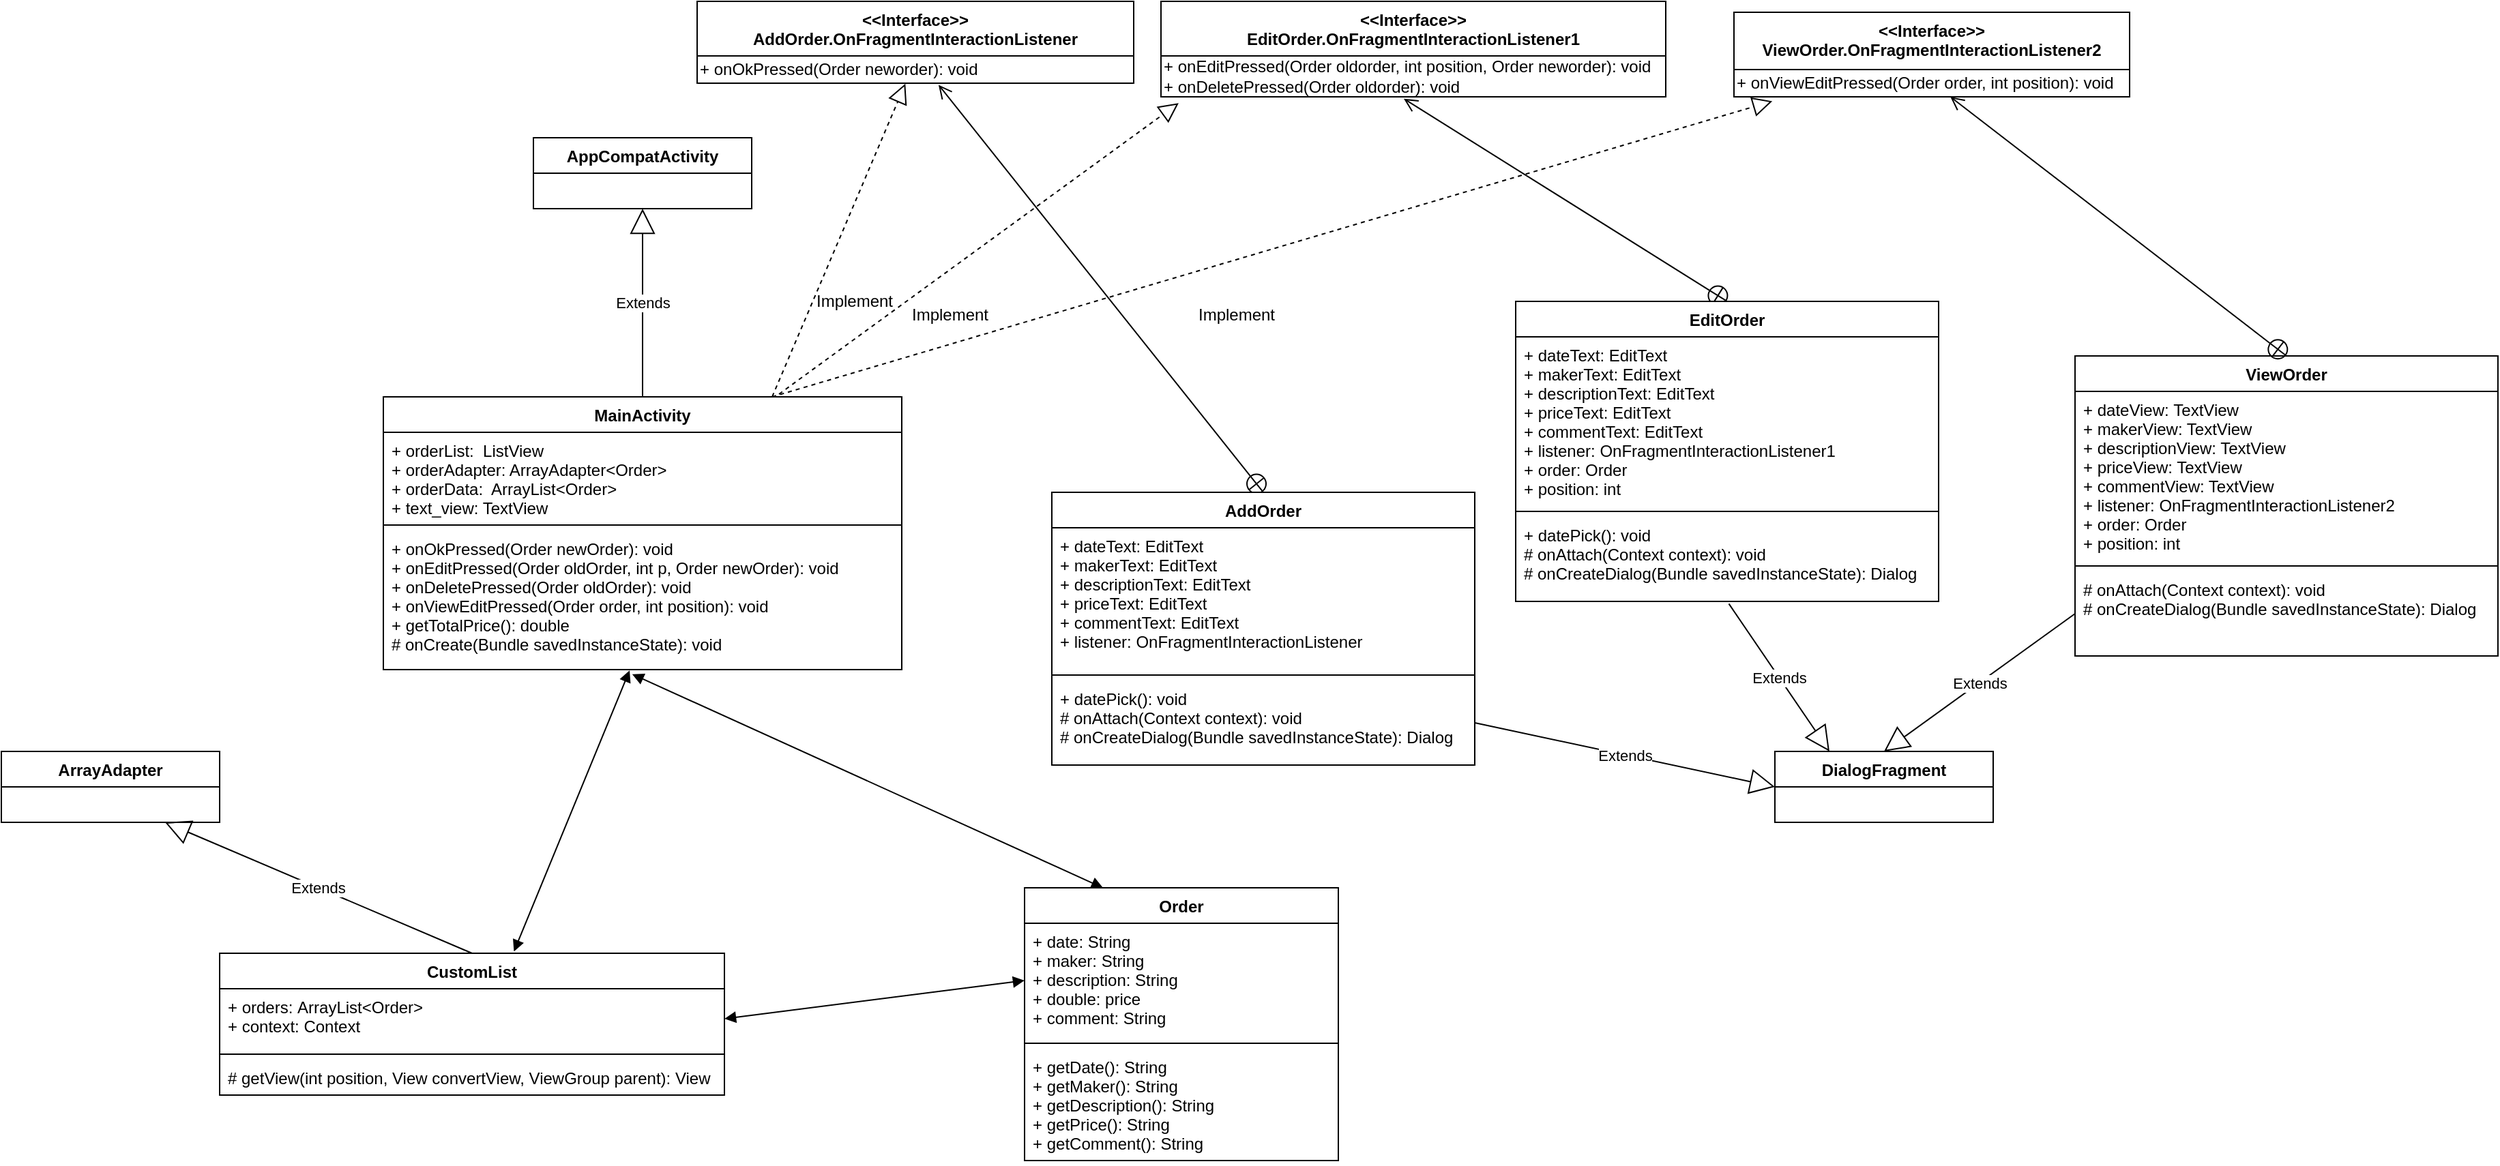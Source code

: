 <mxfile version="13.7.3" type="google"><diagram id="C5RBs43oDa-KdzZeNtuy" name="Page-1"><mxGraphModel dx="2957" dy="2136" grid="1" gridSize="10" guides="1" tooltips="1" connect="1" arrows="1" fold="1" page="1" pageScale="1" pageWidth="827" pageHeight="1169" math="0" shadow="0"><root><mxCell id="WIyWlLk6GJQsqaUBKTNV-0"/><mxCell id="WIyWlLk6GJQsqaUBKTNV-1" parent="WIyWlLk6GJQsqaUBKTNV-0"/><mxCell id="y-Up27hYfdbPj8U_xlZw-13" value="ViewOrder" style="swimlane;fontStyle=1;align=center;verticalAlign=top;childLayout=stackLayout;horizontal=1;startSize=26;horizontalStack=0;resizeParent=1;resizeParentMax=0;resizeLast=0;collapsible=1;marginBottom=0;" vertex="1" parent="WIyWlLk6GJQsqaUBKTNV-1"><mxGeometry x="1120" y="210" width="310" height="220" as="geometry"/></mxCell><mxCell id="y-Up27hYfdbPj8U_xlZw-14" value="+ dateView: TextView&#10;+ makerView: TextView&#10;+ descriptionView: TextView&#10;+ priceView: TextView&#10;+ commentView: TextView&#10;+ listener: OnFragmentInteractionListener2&#10;+ order: Order&#10;+ position: int" style="text;strokeColor=none;fillColor=none;align=left;verticalAlign=top;spacingLeft=4;spacingRight=4;overflow=hidden;rotatable=0;points=[[0,0.5],[1,0.5]];portConstraint=eastwest;" vertex="1" parent="y-Up27hYfdbPj8U_xlZw-13"><mxGeometry y="26" width="310" height="124" as="geometry"/></mxCell><mxCell id="y-Up27hYfdbPj8U_xlZw-15" value="" style="line;strokeWidth=1;fillColor=none;align=left;verticalAlign=middle;spacingTop=-1;spacingLeft=3;spacingRight=3;rotatable=0;labelPosition=right;points=[];portConstraint=eastwest;" vertex="1" parent="y-Up27hYfdbPj8U_xlZw-13"><mxGeometry y="150" width="310" height="8" as="geometry"/></mxCell><mxCell id="y-Up27hYfdbPj8U_xlZw-16" value="# onAttach(Context context): void&#10;# onCreateDialog(Bundle savedInstanceState): Dialog" style="text;strokeColor=none;fillColor=none;align=left;verticalAlign=top;spacingLeft=4;spacingRight=4;overflow=hidden;rotatable=0;points=[[0,0.5],[1,0.5]];portConstraint=eastwest;" vertex="1" parent="y-Up27hYfdbPj8U_xlZw-13"><mxGeometry y="158" width="310" height="62" as="geometry"/></mxCell><mxCell id="y-Up27hYfdbPj8U_xlZw-21" value="Extends" style="endArrow=block;endSize=16;endFill=0;html=1;exitX=0.5;exitY=0;exitDx=0;exitDy=0;entryX=0.5;entryY=1;entryDx=0;entryDy=0;" edge="1" parent="WIyWlLk6GJQsqaUBKTNV-1" source="y-Up27hYfdbPj8U_xlZw-0" target="y-Up27hYfdbPj8U_xlZw-30"><mxGeometry width="160" relative="1" as="geometry"><mxPoint x="49.5" y="192" as="sourcePoint"/><mxPoint x="70" y="112" as="targetPoint"/></mxGeometry></mxCell><mxCell id="y-Up27hYfdbPj8U_xlZw-0" value="MainActivity" style="swimlane;fontStyle=1;align=center;verticalAlign=top;childLayout=stackLayout;horizontal=1;startSize=26;horizontalStack=0;resizeParent=1;resizeParentMax=0;resizeLast=0;collapsible=1;marginBottom=0;" vertex="1" parent="WIyWlLk6GJQsqaUBKTNV-1"><mxGeometry x="-120" y="240" width="380" height="200" as="geometry"/></mxCell><mxCell id="y-Up27hYfdbPj8U_xlZw-1" value="+ orderList:  ListView&#10;+ orderAdapter: ArrayAdapter&lt;Order&gt;&#10;+ orderData:  ArrayList&lt;Order&gt;&#10;+ text_view: TextView" style="text;strokeColor=none;fillColor=none;align=left;verticalAlign=top;spacingLeft=4;spacingRight=4;overflow=hidden;rotatable=0;points=[[0,0.5],[1,0.5]];portConstraint=eastwest;" vertex="1" parent="y-Up27hYfdbPj8U_xlZw-0"><mxGeometry y="26" width="380" height="64" as="geometry"/></mxCell><mxCell id="y-Up27hYfdbPj8U_xlZw-2" value="" style="line;strokeWidth=1;fillColor=none;align=left;verticalAlign=middle;spacingTop=-1;spacingLeft=3;spacingRight=3;rotatable=0;labelPosition=right;points=[];portConstraint=eastwest;" vertex="1" parent="y-Up27hYfdbPj8U_xlZw-0"><mxGeometry y="90" width="380" height="8" as="geometry"/></mxCell><mxCell id="y-Up27hYfdbPj8U_xlZw-3" value="+ onOkPressed(Order newOrder): void&#10;+ onEditPressed(Order oldOrder, int p, Order newOrder): void&#10;+ onDeletePressed(Order oldOrder): void&#10;+ onViewEditPressed(Order order, int position): void&#10;+ getTotalPrice(): double&#10;# onCreate(Bundle savedInstanceState): void" style="text;strokeColor=none;fillColor=none;align=left;verticalAlign=top;spacingLeft=4;spacingRight=4;overflow=hidden;rotatable=0;points=[[0,0.5],[1,0.5]];portConstraint=eastwest;" vertex="1" parent="y-Up27hYfdbPj8U_xlZw-0"><mxGeometry y="98" width="380" height="102" as="geometry"/></mxCell><mxCell id="y-Up27hYfdbPj8U_xlZw-30" value="AppCompatActivity" style="swimlane;fontStyle=1;align=center;verticalAlign=top;childLayout=stackLayout;horizontal=1;startSize=26;horizontalStack=0;resizeParent=1;resizeParentMax=0;resizeLast=0;collapsible=1;marginBottom=0;" vertex="1" parent="WIyWlLk6GJQsqaUBKTNV-1"><mxGeometry x="-10" y="50" width="160" height="52" as="geometry"/></mxCell><mxCell id="y-Up27hYfdbPj8U_xlZw-41" value="" style="endArrow=open;startArrow=circlePlus;endFill=0;startFill=0;endSize=8;html=1;entryX=0.553;entryY=1.06;entryDx=0;entryDy=0;entryPerimeter=0;exitX=0.5;exitY=0;exitDx=0;exitDy=0;" edge="1" parent="WIyWlLk6GJQsqaUBKTNV-1" source="y-Up27hYfdbPj8U_xlZw-5" target="y-Up27hYfdbPj8U_xlZw-84"><mxGeometry width="160" relative="1" as="geometry"><mxPoint x="430.005" y="220" as="sourcePoint"/><mxPoint x="324.756" y="66.2" as="targetPoint"/><Array as="points"/></mxGeometry></mxCell><mxCell id="y-Up27hYfdbPj8U_xlZw-42" value="" style="endArrow=open;startArrow=circlePlus;endFill=0;startFill=0;endSize=8;html=1;entryX=0.547;entryY=1;entryDx=0;entryDy=0;entryPerimeter=0;exitX=0.5;exitY=0;exitDx=0;exitDy=0;" edge="1" parent="WIyWlLk6GJQsqaUBKTNV-1" source="y-Up27hYfdbPj8U_xlZw-13" target="y-Up27hYfdbPj8U_xlZw-40"><mxGeometry width="160" relative="1" as="geometry"><mxPoint x="1063.295" y="220" as="sourcePoint"/><mxPoint x="1050" y="160" as="targetPoint"/><Array as="points"/></mxGeometry></mxCell><mxCell id="y-Up27hYfdbPj8U_xlZw-43" value="" style="endArrow=open;startArrow=circlePlus;endFill=0;startFill=0;endSize=8;html=1;entryX=0.481;entryY=1.047;entryDx=0;entryDy=0;entryPerimeter=0;exitX=0.5;exitY=0;exitDx=0;exitDy=0;" edge="1" parent="WIyWlLk6GJQsqaUBKTNV-1" source="y-Up27hYfdbPj8U_xlZw-9" target="y-Up27hYfdbPj8U_xlZw-38"><mxGeometry width="160" relative="1" as="geometry"><mxPoint x="803.295" y="230" as="sourcePoint"/><mxPoint x="790.0" y="170" as="targetPoint"/><Array as="points"/></mxGeometry></mxCell><mxCell id="y-Up27hYfdbPj8U_xlZw-44" value="" style="endArrow=block;dashed=1;endFill=0;endSize=12;html=1;exitX=0.75;exitY=0;exitDx=0;exitDy=0;entryX=0.477;entryY=1.02;entryDx=0;entryDy=0;entryPerimeter=0;" edge="1" parent="WIyWlLk6GJQsqaUBKTNV-1" source="y-Up27hYfdbPj8U_xlZw-0" target="y-Up27hYfdbPj8U_xlZw-84"><mxGeometry width="160" relative="1" as="geometry"><mxPoint x="185" y="230" as="sourcePoint"/><mxPoint x="285.192" y="68.6" as="targetPoint"/></mxGeometry></mxCell><mxCell id="y-Up27hYfdbPj8U_xlZw-45" value="Implement" style="text;html=1;align=center;verticalAlign=middle;resizable=0;points=[];autosize=1;" vertex="1" parent="WIyWlLk6GJQsqaUBKTNV-1"><mxGeometry x="190" y="160" width="70" height="20" as="geometry"/></mxCell><mxCell id="y-Up27hYfdbPj8U_xlZw-46" value="" style="endArrow=block;dashed=1;endFill=0;endSize=12;html=1;exitX=0.75;exitY=0;exitDx=0;exitDy=0;entryX=0.097;entryY=1.16;entryDx=0;entryDy=0;entryPerimeter=0;" edge="1" parent="WIyWlLk6GJQsqaUBKTNV-1" source="y-Up27hYfdbPj8U_xlZw-0" target="y-Up27hYfdbPj8U_xlZw-40"><mxGeometry width="160" relative="1" as="geometry"><mxPoint x="305" y="225" as="sourcePoint"/><mxPoint x="348.2" y="135" as="targetPoint"/></mxGeometry></mxCell><mxCell id="y-Up27hYfdbPj8U_xlZw-47" value="Implement" style="text;html=1;align=center;verticalAlign=middle;resizable=0;points=[];autosize=1;" vertex="1" parent="WIyWlLk6GJQsqaUBKTNV-1"><mxGeometry x="470" y="170" width="70" height="20" as="geometry"/></mxCell><mxCell id="y-Up27hYfdbPj8U_xlZw-48" value="" style="endArrow=block;dashed=1;endFill=0;endSize=12;html=1;entryX=0.035;entryY=1.153;entryDx=0;entryDy=0;entryPerimeter=0;" edge="1" parent="WIyWlLk6GJQsqaUBKTNV-1" target="y-Up27hYfdbPj8U_xlZw-38"><mxGeometry width="160" relative="1" as="geometry"><mxPoint x="170" y="238" as="sourcePoint"/><mxPoint x="298.2" y="130" as="targetPoint"/></mxGeometry></mxCell><mxCell id="y-Up27hYfdbPj8U_xlZw-49" value="Implement" style="text;html=1;align=center;verticalAlign=middle;resizable=0;points=[];autosize=1;" vertex="1" parent="WIyWlLk6GJQsqaUBKTNV-1"><mxGeometry x="260" y="170" width="70" height="20" as="geometry"/></mxCell><mxCell id="y-Up27hYfdbPj8U_xlZw-9" value="EditOrder" style="swimlane;fontStyle=1;align=center;verticalAlign=top;childLayout=stackLayout;horizontal=1;startSize=26;horizontalStack=0;resizeParent=1;resizeParentMax=0;resizeLast=0;collapsible=1;marginBottom=0;" vertex="1" parent="WIyWlLk6GJQsqaUBKTNV-1"><mxGeometry x="710" y="170" width="310" height="220" as="geometry"/></mxCell><mxCell id="y-Up27hYfdbPj8U_xlZw-10" value="+ dateText: EditText&#10;+ makerText: EditText&#10;+ descriptionText: EditText&#10;+ priceText: EditText&#10;+ commentText: EditText&#10;+ listener: OnFragmentInteractionListener1&#10;+ order: Order&#10;+ position: int" style="text;strokeColor=none;fillColor=none;align=left;verticalAlign=top;spacingLeft=4;spacingRight=4;overflow=hidden;rotatable=0;points=[[0,0.5],[1,0.5]];portConstraint=eastwest;" vertex="1" parent="y-Up27hYfdbPj8U_xlZw-9"><mxGeometry y="26" width="310" height="124" as="geometry"/></mxCell><mxCell id="y-Up27hYfdbPj8U_xlZw-11" value="" style="line;strokeWidth=1;fillColor=none;align=left;verticalAlign=middle;spacingTop=-1;spacingLeft=3;spacingRight=3;rotatable=0;labelPosition=right;points=[];portConstraint=eastwest;" vertex="1" parent="y-Up27hYfdbPj8U_xlZw-9"><mxGeometry y="150" width="310" height="8" as="geometry"/></mxCell><mxCell id="y-Up27hYfdbPj8U_xlZw-12" value="+ datePick(): void&#10;# onAttach(Context context): void&#10;# onCreateDialog(Bundle savedInstanceState): Dialog" style="text;strokeColor=none;fillColor=none;align=left;verticalAlign=top;spacingLeft=4;spacingRight=4;overflow=hidden;rotatable=0;points=[[0,0.5],[1,0.5]];portConstraint=eastwest;" vertex="1" parent="y-Up27hYfdbPj8U_xlZw-9"><mxGeometry y="158" width="310" height="62" as="geometry"/></mxCell><mxCell id="y-Up27hYfdbPj8U_xlZw-5" value="AddOrder" style="swimlane;fontStyle=1;align=center;verticalAlign=top;childLayout=stackLayout;horizontal=1;startSize=26;horizontalStack=0;resizeParent=1;resizeParentMax=0;resizeLast=0;collapsible=1;marginBottom=0;" vertex="1" parent="WIyWlLk6GJQsqaUBKTNV-1"><mxGeometry x="370" y="310" width="310" height="200" as="geometry"/></mxCell><mxCell id="y-Up27hYfdbPj8U_xlZw-6" value="+ dateText: EditText&#10;+ makerText: EditText&#10;+ descriptionText: EditText&#10;+ priceText: EditText&#10;+ commentText: EditText&#10;+ listener: OnFragmentInteractionListener" style="text;strokeColor=none;fillColor=none;align=left;verticalAlign=top;spacingLeft=4;spacingRight=4;overflow=hidden;rotatable=0;points=[[0,0.5],[1,0.5]];portConstraint=eastwest;" vertex="1" parent="y-Up27hYfdbPj8U_xlZw-5"><mxGeometry y="26" width="310" height="104" as="geometry"/></mxCell><mxCell id="y-Up27hYfdbPj8U_xlZw-7" value="" style="line;strokeWidth=1;fillColor=none;align=left;verticalAlign=middle;spacingTop=-1;spacingLeft=3;spacingRight=3;rotatable=0;labelPosition=right;points=[];portConstraint=eastwest;" vertex="1" parent="y-Up27hYfdbPj8U_xlZw-5"><mxGeometry y="130" width="310" height="8" as="geometry"/></mxCell><mxCell id="y-Up27hYfdbPj8U_xlZw-8" value="+ datePick(): void&#10;# onAttach(Context context): void&#10;# onCreateDialog(Bundle savedInstanceState): Dialog" style="text;strokeColor=none;fillColor=none;align=left;verticalAlign=top;spacingLeft=4;spacingRight=4;overflow=hidden;rotatable=0;points=[[0,0.5],[1,0.5]];portConstraint=eastwest;" vertex="1" parent="y-Up27hYfdbPj8U_xlZw-5"><mxGeometry y="138" width="310" height="62" as="geometry"/></mxCell><mxCell id="y-Up27hYfdbPj8U_xlZw-54" value="DialogFragment" style="swimlane;fontStyle=1;align=center;verticalAlign=top;childLayout=stackLayout;horizontal=1;startSize=26;horizontalStack=0;resizeParent=1;resizeParentMax=0;resizeLast=0;collapsible=1;marginBottom=0;" vertex="1" parent="WIyWlLk6GJQsqaUBKTNV-1"><mxGeometry x="900" y="500" width="160" height="52" as="geometry"/></mxCell><mxCell id="y-Up27hYfdbPj8U_xlZw-58" value="Extends" style="endArrow=block;endSize=16;endFill=0;html=1;exitX=1;exitY=0.5;exitDx=0;exitDy=0;entryX=0;entryY=0.5;entryDx=0;entryDy=0;" edge="1" parent="WIyWlLk6GJQsqaUBKTNV-1" source="y-Up27hYfdbPj8U_xlZw-8" target="y-Up27hYfdbPj8U_xlZw-54"><mxGeometry width="160" relative="1" as="geometry"><mxPoint x="770" y="552" as="sourcePoint"/><mxPoint x="770" y="414" as="targetPoint"/></mxGeometry></mxCell><mxCell id="y-Up27hYfdbPj8U_xlZw-59" value="Extends" style="endArrow=block;endSize=16;endFill=0;html=1;exitX=0.504;exitY=1.027;exitDx=0;exitDy=0;entryX=0.25;entryY=0;entryDx=0;entryDy=0;exitPerimeter=0;" edge="1" parent="WIyWlLk6GJQsqaUBKTNV-1" source="y-Up27hYfdbPj8U_xlZw-12" target="y-Up27hYfdbPj8U_xlZw-54"><mxGeometry width="160" relative="1" as="geometry"><mxPoint x="800" y="638" as="sourcePoint"/><mxPoint x="800" y="500" as="targetPoint"/></mxGeometry></mxCell><mxCell id="y-Up27hYfdbPj8U_xlZw-60" value="Extends" style="endArrow=block;endSize=16;endFill=0;html=1;exitX=0;exitY=0.5;exitDx=0;exitDy=0;entryX=0.5;entryY=0;entryDx=0;entryDy=0;" edge="1" parent="WIyWlLk6GJQsqaUBKTNV-1" source="y-Up27hYfdbPj8U_xlZw-16" target="y-Up27hYfdbPj8U_xlZw-54"><mxGeometry width="160" relative="1" as="geometry"><mxPoint x="1300" y="608" as="sourcePoint"/><mxPoint x="1300" y="470" as="targetPoint"/></mxGeometry></mxCell><mxCell id="y-Up27hYfdbPj8U_xlZw-65" value="Order" style="swimlane;fontStyle=1;align=center;verticalAlign=top;childLayout=stackLayout;horizontal=1;startSize=26;horizontalStack=0;resizeParent=1;resizeParentMax=0;resizeLast=0;collapsible=1;marginBottom=0;" vertex="1" parent="WIyWlLk6GJQsqaUBKTNV-1"><mxGeometry x="350" y="600" width="230" height="200" as="geometry"/></mxCell><mxCell id="y-Up27hYfdbPj8U_xlZw-66" value="+ date: String&#10;+ maker: String&#10;+ description: String&#10;+ double: price&#10;+ comment: String" style="text;strokeColor=none;fillColor=none;align=left;verticalAlign=top;spacingLeft=4;spacingRight=4;overflow=hidden;rotatable=0;points=[[0,0.5],[1,0.5]];portConstraint=eastwest;" vertex="1" parent="y-Up27hYfdbPj8U_xlZw-65"><mxGeometry y="26" width="230" height="84" as="geometry"/></mxCell><mxCell id="y-Up27hYfdbPj8U_xlZw-67" value="" style="line;strokeWidth=1;fillColor=none;align=left;verticalAlign=middle;spacingTop=-1;spacingLeft=3;spacingRight=3;rotatable=0;labelPosition=right;points=[];portConstraint=eastwest;" vertex="1" parent="y-Up27hYfdbPj8U_xlZw-65"><mxGeometry y="110" width="230" height="8" as="geometry"/></mxCell><mxCell id="y-Up27hYfdbPj8U_xlZw-68" value="+ getDate(): String&#10;+ getMaker(): String&#10;+ getDescription(): String&#10;+ getPrice(): String&#10;+ getComment(): String" style="text;strokeColor=none;fillColor=none;align=left;verticalAlign=top;spacingLeft=4;spacingRight=4;overflow=hidden;rotatable=0;points=[[0,0.5],[1,0.5]];portConstraint=eastwest;" vertex="1" parent="y-Up27hYfdbPj8U_xlZw-65"><mxGeometry y="118" width="230" height="82" as="geometry"/></mxCell><mxCell id="y-Up27hYfdbPj8U_xlZw-69" value="CustomList" style="swimlane;fontStyle=1;align=center;verticalAlign=top;childLayout=stackLayout;horizontal=1;startSize=26;horizontalStack=0;resizeParent=1;resizeParentMax=0;resizeLast=0;collapsible=1;marginBottom=0;" vertex="1" parent="WIyWlLk6GJQsqaUBKTNV-1"><mxGeometry x="-240" y="648" width="370" height="104" as="geometry"/></mxCell><mxCell id="y-Up27hYfdbPj8U_xlZw-70" value="+ orders: ArrayList&lt;Order&gt;&#10;+ context: Context" style="text;strokeColor=none;fillColor=none;align=left;verticalAlign=top;spacingLeft=4;spacingRight=4;overflow=hidden;rotatable=0;points=[[0,0.5],[1,0.5]];portConstraint=eastwest;" vertex="1" parent="y-Up27hYfdbPj8U_xlZw-69"><mxGeometry y="26" width="370" height="44" as="geometry"/></mxCell><mxCell id="y-Up27hYfdbPj8U_xlZw-71" value="" style="line;strokeWidth=1;fillColor=none;align=left;verticalAlign=middle;spacingTop=-1;spacingLeft=3;spacingRight=3;rotatable=0;labelPosition=right;points=[];portConstraint=eastwest;" vertex="1" parent="y-Up27hYfdbPj8U_xlZw-69"><mxGeometry y="70" width="370" height="8" as="geometry"/></mxCell><mxCell id="y-Up27hYfdbPj8U_xlZw-72" value="# getView(int position, View convertView, ViewGroup parent): View" style="text;strokeColor=none;fillColor=none;align=left;verticalAlign=top;spacingLeft=4;spacingRight=4;overflow=hidden;rotatable=0;points=[[0,0.5],[1,0.5]];portConstraint=eastwest;" vertex="1" parent="y-Up27hYfdbPj8U_xlZw-69"><mxGeometry y="78" width="370" height="26" as="geometry"/></mxCell><mxCell id="y-Up27hYfdbPj8U_xlZw-73" value="ArrayAdapter" style="swimlane;fontStyle=1;align=center;verticalAlign=top;childLayout=stackLayout;horizontal=1;startSize=26;horizontalStack=0;resizeParent=1;resizeParentMax=0;resizeLast=0;collapsible=1;marginBottom=0;" vertex="1" parent="WIyWlLk6GJQsqaUBKTNV-1"><mxGeometry x="-400" y="500" width="160" height="52" as="geometry"/></mxCell><mxCell id="y-Up27hYfdbPj8U_xlZw-77" value="Extends" style="endArrow=block;endSize=16;endFill=0;html=1;exitX=0.5;exitY=0;exitDx=0;exitDy=0;entryX=0.75;entryY=1;entryDx=0;entryDy=0;" edge="1" parent="WIyWlLk6GJQsqaUBKTNV-1" source="y-Up27hYfdbPj8U_xlZw-69" target="y-Up27hYfdbPj8U_xlZw-73"><mxGeometry width="160" relative="1" as="geometry"><mxPoint x="-80" y="595" as="sourcePoint"/><mxPoint x="-80" y="457" as="targetPoint"/></mxGeometry></mxCell><mxCell id="y-Up27hYfdbPj8U_xlZw-78" value="" style="endArrow=block;startArrow=block;endFill=1;startFill=1;html=1;entryX=0.475;entryY=1.006;entryDx=0;entryDy=0;entryPerimeter=0;exitX=0.583;exitY=-0.012;exitDx=0;exitDy=0;exitPerimeter=0;" edge="1" parent="WIyWlLk6GJQsqaUBKTNV-1" source="y-Up27hYfdbPj8U_xlZw-69" target="y-Up27hYfdbPj8U_xlZw-3"><mxGeometry width="160" relative="1" as="geometry"><mxPoint x="-10" y="583" as="sourcePoint"/><mxPoint x="150" y="583" as="targetPoint"/></mxGeometry></mxCell><mxCell id="y-Up27hYfdbPj8U_xlZw-82" value="" style="endArrow=block;startArrow=block;endFill=1;startFill=1;html=1;entryX=0.48;entryY=1.033;entryDx=0;entryDy=0;entryPerimeter=0;exitX=0.25;exitY=0;exitDx=0;exitDy=0;" edge="1" parent="WIyWlLk6GJQsqaUBKTNV-1" source="y-Up27hYfdbPj8U_xlZw-65" target="y-Up27hYfdbPj8U_xlZw-3"><mxGeometry width="160" relative="1" as="geometry"><mxPoint x="50.0" y="666.752" as="sourcePoint"/><mxPoint x="144.29" y="469.996" as="targetPoint"/></mxGeometry></mxCell><mxCell id="y-Up27hYfdbPj8U_xlZw-83" value="" style="endArrow=block;startArrow=block;endFill=1;startFill=1;html=1;entryX=1;entryY=0.5;entryDx=0;entryDy=0;exitX=0;exitY=0.5;exitDx=0;exitDy=0;" edge="1" parent="WIyWlLk6GJQsqaUBKTNV-1" source="y-Up27hYfdbPj8U_xlZw-66" target="y-Up27hYfdbPj8U_xlZw-70"><mxGeometry width="160" relative="1" as="geometry"><mxPoint x="200.0" y="816.752" as="sourcePoint"/><mxPoint x="294.29" y="619.996" as="targetPoint"/></mxGeometry></mxCell><mxCell id="y-Up27hYfdbPj8U_xlZw-34" value="&lt;&lt;Interface&gt;&gt;&#10;AddOrder.OnFragmentInteractionListener" style="swimlane;fontStyle=1;align=center;verticalAlign=top;childLayout=stackLayout;horizontal=1;startSize=40;horizontalStack=0;resizeParent=1;resizeParentMax=0;resizeLast=0;collapsible=1;marginBottom=0;" vertex="1" parent="WIyWlLk6GJQsqaUBKTNV-1"><mxGeometry x="110" y="-50" width="320" height="60" as="geometry"/></mxCell><mxCell id="y-Up27hYfdbPj8U_xlZw-84" value="+ onOkPressed(Order neworder): void" style="text;html=1;align=left;verticalAlign=middle;resizable=0;points=[];autosize=1;" vertex="1" parent="y-Up27hYfdbPj8U_xlZw-34"><mxGeometry y="40" width="320" height="20" as="geometry"/></mxCell><mxCell id="y-Up27hYfdbPj8U_xlZw-37" value="&lt;&lt;Interface&gt;&gt;&#10;EditOrder.OnFragmentInteractionListener1" style="swimlane;fontStyle=1;align=center;verticalAlign=top;childLayout=stackLayout;horizontal=1;startSize=40;horizontalStack=0;resizeParent=1;resizeParentMax=0;resizeLast=0;collapsible=1;marginBottom=0;" vertex="1" parent="WIyWlLk6GJQsqaUBKTNV-1"><mxGeometry x="450" y="-50" width="370" height="70" as="geometry"/></mxCell><mxCell id="y-Up27hYfdbPj8U_xlZw-38" value="+ onEditPressed(Order oldorder, int position, Order neworder): void&lt;br&gt;+ onDeletePressed(Order oldorder): void" style="text;html=1;align=left;verticalAlign=middle;resizable=0;points=[];autosize=1;" vertex="1" parent="y-Up27hYfdbPj8U_xlZw-37"><mxGeometry y="40" width="370" height="30" as="geometry"/></mxCell><mxCell id="y-Up27hYfdbPj8U_xlZw-39" value="&lt;&lt;Interface&gt;&gt;&#10;ViewOrder.OnFragmentInteractionListener2" style="swimlane;fontStyle=1;align=center;verticalAlign=top;childLayout=stackLayout;horizontal=1;startSize=42;horizontalStack=0;resizeParent=1;resizeParentMax=0;resizeLast=0;collapsible=1;marginBottom=0;" vertex="1" parent="WIyWlLk6GJQsqaUBKTNV-1"><mxGeometry x="870" y="-42" width="290" height="62" as="geometry"/></mxCell><mxCell id="y-Up27hYfdbPj8U_xlZw-40" value="+ onViewEditPressed(Order order, int position): void" style="text;html=1;align=left;verticalAlign=middle;resizable=0;points=[];autosize=1;" vertex="1" parent="y-Up27hYfdbPj8U_xlZw-39"><mxGeometry y="42" width="290" height="20" as="geometry"/></mxCell></root></mxGraphModel></diagram></mxfile>